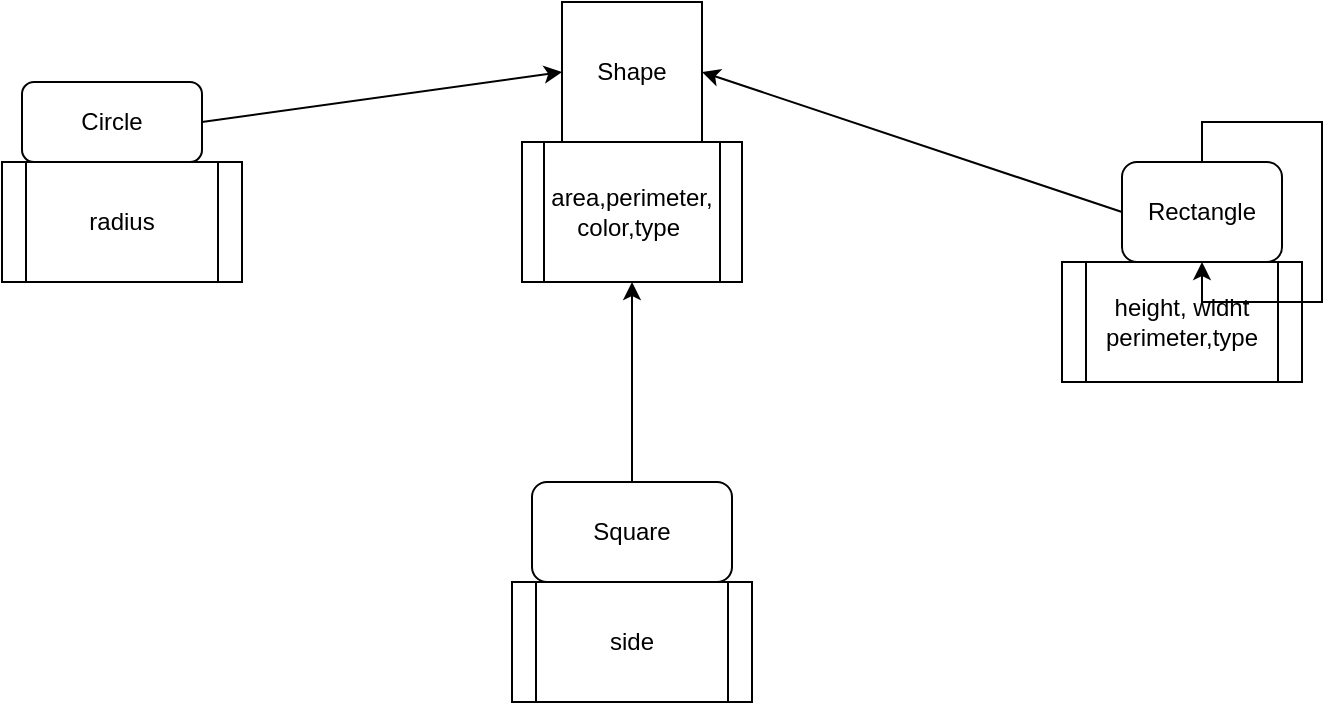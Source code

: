 <mxfile version="20.0.4" type="device"><diagram id="9c_JYqwFGmPLGJulhUZx" name="Page-1"><mxGraphModel dx="1038" dy="539" grid="1" gridSize="10" guides="1" tooltips="1" connect="1" arrows="1" fold="1" page="1" pageScale="1" pageWidth="850" pageHeight="1100" math="0" shadow="0"><root><mxCell id="0"/><mxCell id="1" parent="0"/><mxCell id="X0aoXwYIkxpEXnS9u9I--1" value="Shape" style="whiteSpace=wrap;html=1;aspect=fixed;" vertex="1" parent="1"><mxGeometry x="370" y="120" width="70" height="70" as="geometry"/></mxCell><mxCell id="X0aoXwYIkxpEXnS9u9I--2" value="area,perimeter,&lt;br&gt;color,type&amp;nbsp;" style="shape=process;whiteSpace=wrap;html=1;backgroundOutline=1;" vertex="1" parent="1"><mxGeometry x="350" y="190" width="110" height="70" as="geometry"/></mxCell><mxCell id="X0aoXwYIkxpEXnS9u9I--4" value="Rectangle" style="rounded=1;whiteSpace=wrap;html=1;" vertex="1" parent="1"><mxGeometry x="650" y="200" width="80" height="50" as="geometry"/></mxCell><mxCell id="X0aoXwYIkxpEXnS9u9I--5" value="height, widht&lt;br&gt;perimeter,type" style="shape=process;whiteSpace=wrap;html=1;backgroundOutline=1;" vertex="1" parent="1"><mxGeometry x="620" y="250" width="120" height="60" as="geometry"/></mxCell><mxCell id="X0aoXwYIkxpEXnS9u9I--6" value="Square" style="rounded=1;whiteSpace=wrap;html=1;" vertex="1" parent="1"><mxGeometry x="355" y="360" width="100" height="50" as="geometry"/></mxCell><mxCell id="X0aoXwYIkxpEXnS9u9I--7" value="side" style="shape=process;whiteSpace=wrap;html=1;backgroundOutline=1;" vertex="1" parent="1"><mxGeometry x="345" y="410" width="120" height="60" as="geometry"/></mxCell><mxCell id="X0aoXwYIkxpEXnS9u9I--8" value="Circle" style="rounded=1;whiteSpace=wrap;html=1;" vertex="1" parent="1"><mxGeometry x="100" y="160" width="90" height="40" as="geometry"/></mxCell><mxCell id="X0aoXwYIkxpEXnS9u9I--9" value="radius" style="shape=process;whiteSpace=wrap;html=1;backgroundOutline=1;" vertex="1" parent="1"><mxGeometry x="90" y="200" width="120" height="60" as="geometry"/></mxCell><mxCell id="X0aoXwYIkxpEXnS9u9I--10" value="" style="endArrow=classic;html=1;rounded=0;exitX=1;exitY=0.5;exitDx=0;exitDy=0;entryX=0;entryY=0.5;entryDx=0;entryDy=0;" edge="1" parent="1" source="X0aoXwYIkxpEXnS9u9I--8" target="X0aoXwYIkxpEXnS9u9I--1"><mxGeometry width="50" height="50" relative="1" as="geometry"><mxPoint x="250" y="230" as="sourcePoint"/><mxPoint x="300" y="180" as="targetPoint"/></mxGeometry></mxCell><mxCell id="X0aoXwYIkxpEXnS9u9I--11" value="" style="endArrow=classic;html=1;rounded=0;entryX=1;entryY=0.5;entryDx=0;entryDy=0;exitX=0;exitY=0.5;exitDx=0;exitDy=0;" edge="1" parent="1" source="X0aoXwYIkxpEXnS9u9I--4" target="X0aoXwYIkxpEXnS9u9I--1"><mxGeometry width="50" height="50" relative="1" as="geometry"><mxPoint x="490" y="210" as="sourcePoint"/><mxPoint x="540" y="160" as="targetPoint"/></mxGeometry></mxCell><mxCell id="X0aoXwYIkxpEXnS9u9I--12" style="edgeStyle=orthogonalEdgeStyle;rounded=0;orthogonalLoop=1;jettySize=auto;html=1;exitX=0.5;exitY=0;exitDx=0;exitDy=0;" edge="1" parent="1" source="X0aoXwYIkxpEXnS9u9I--4" target="X0aoXwYIkxpEXnS9u9I--4"><mxGeometry relative="1" as="geometry"/></mxCell><mxCell id="X0aoXwYIkxpEXnS9u9I--13" value="" style="endArrow=classic;html=1;rounded=0;entryX=0.5;entryY=1;entryDx=0;entryDy=0;exitX=0.5;exitY=0;exitDx=0;exitDy=0;" edge="1" parent="1" source="X0aoXwYIkxpEXnS9u9I--6" target="X0aoXwYIkxpEXnS9u9I--2"><mxGeometry width="50" height="50" relative="1" as="geometry"><mxPoint x="370" y="360" as="sourcePoint"/><mxPoint x="420" y="310" as="targetPoint"/></mxGeometry></mxCell></root></mxGraphModel></diagram></mxfile>